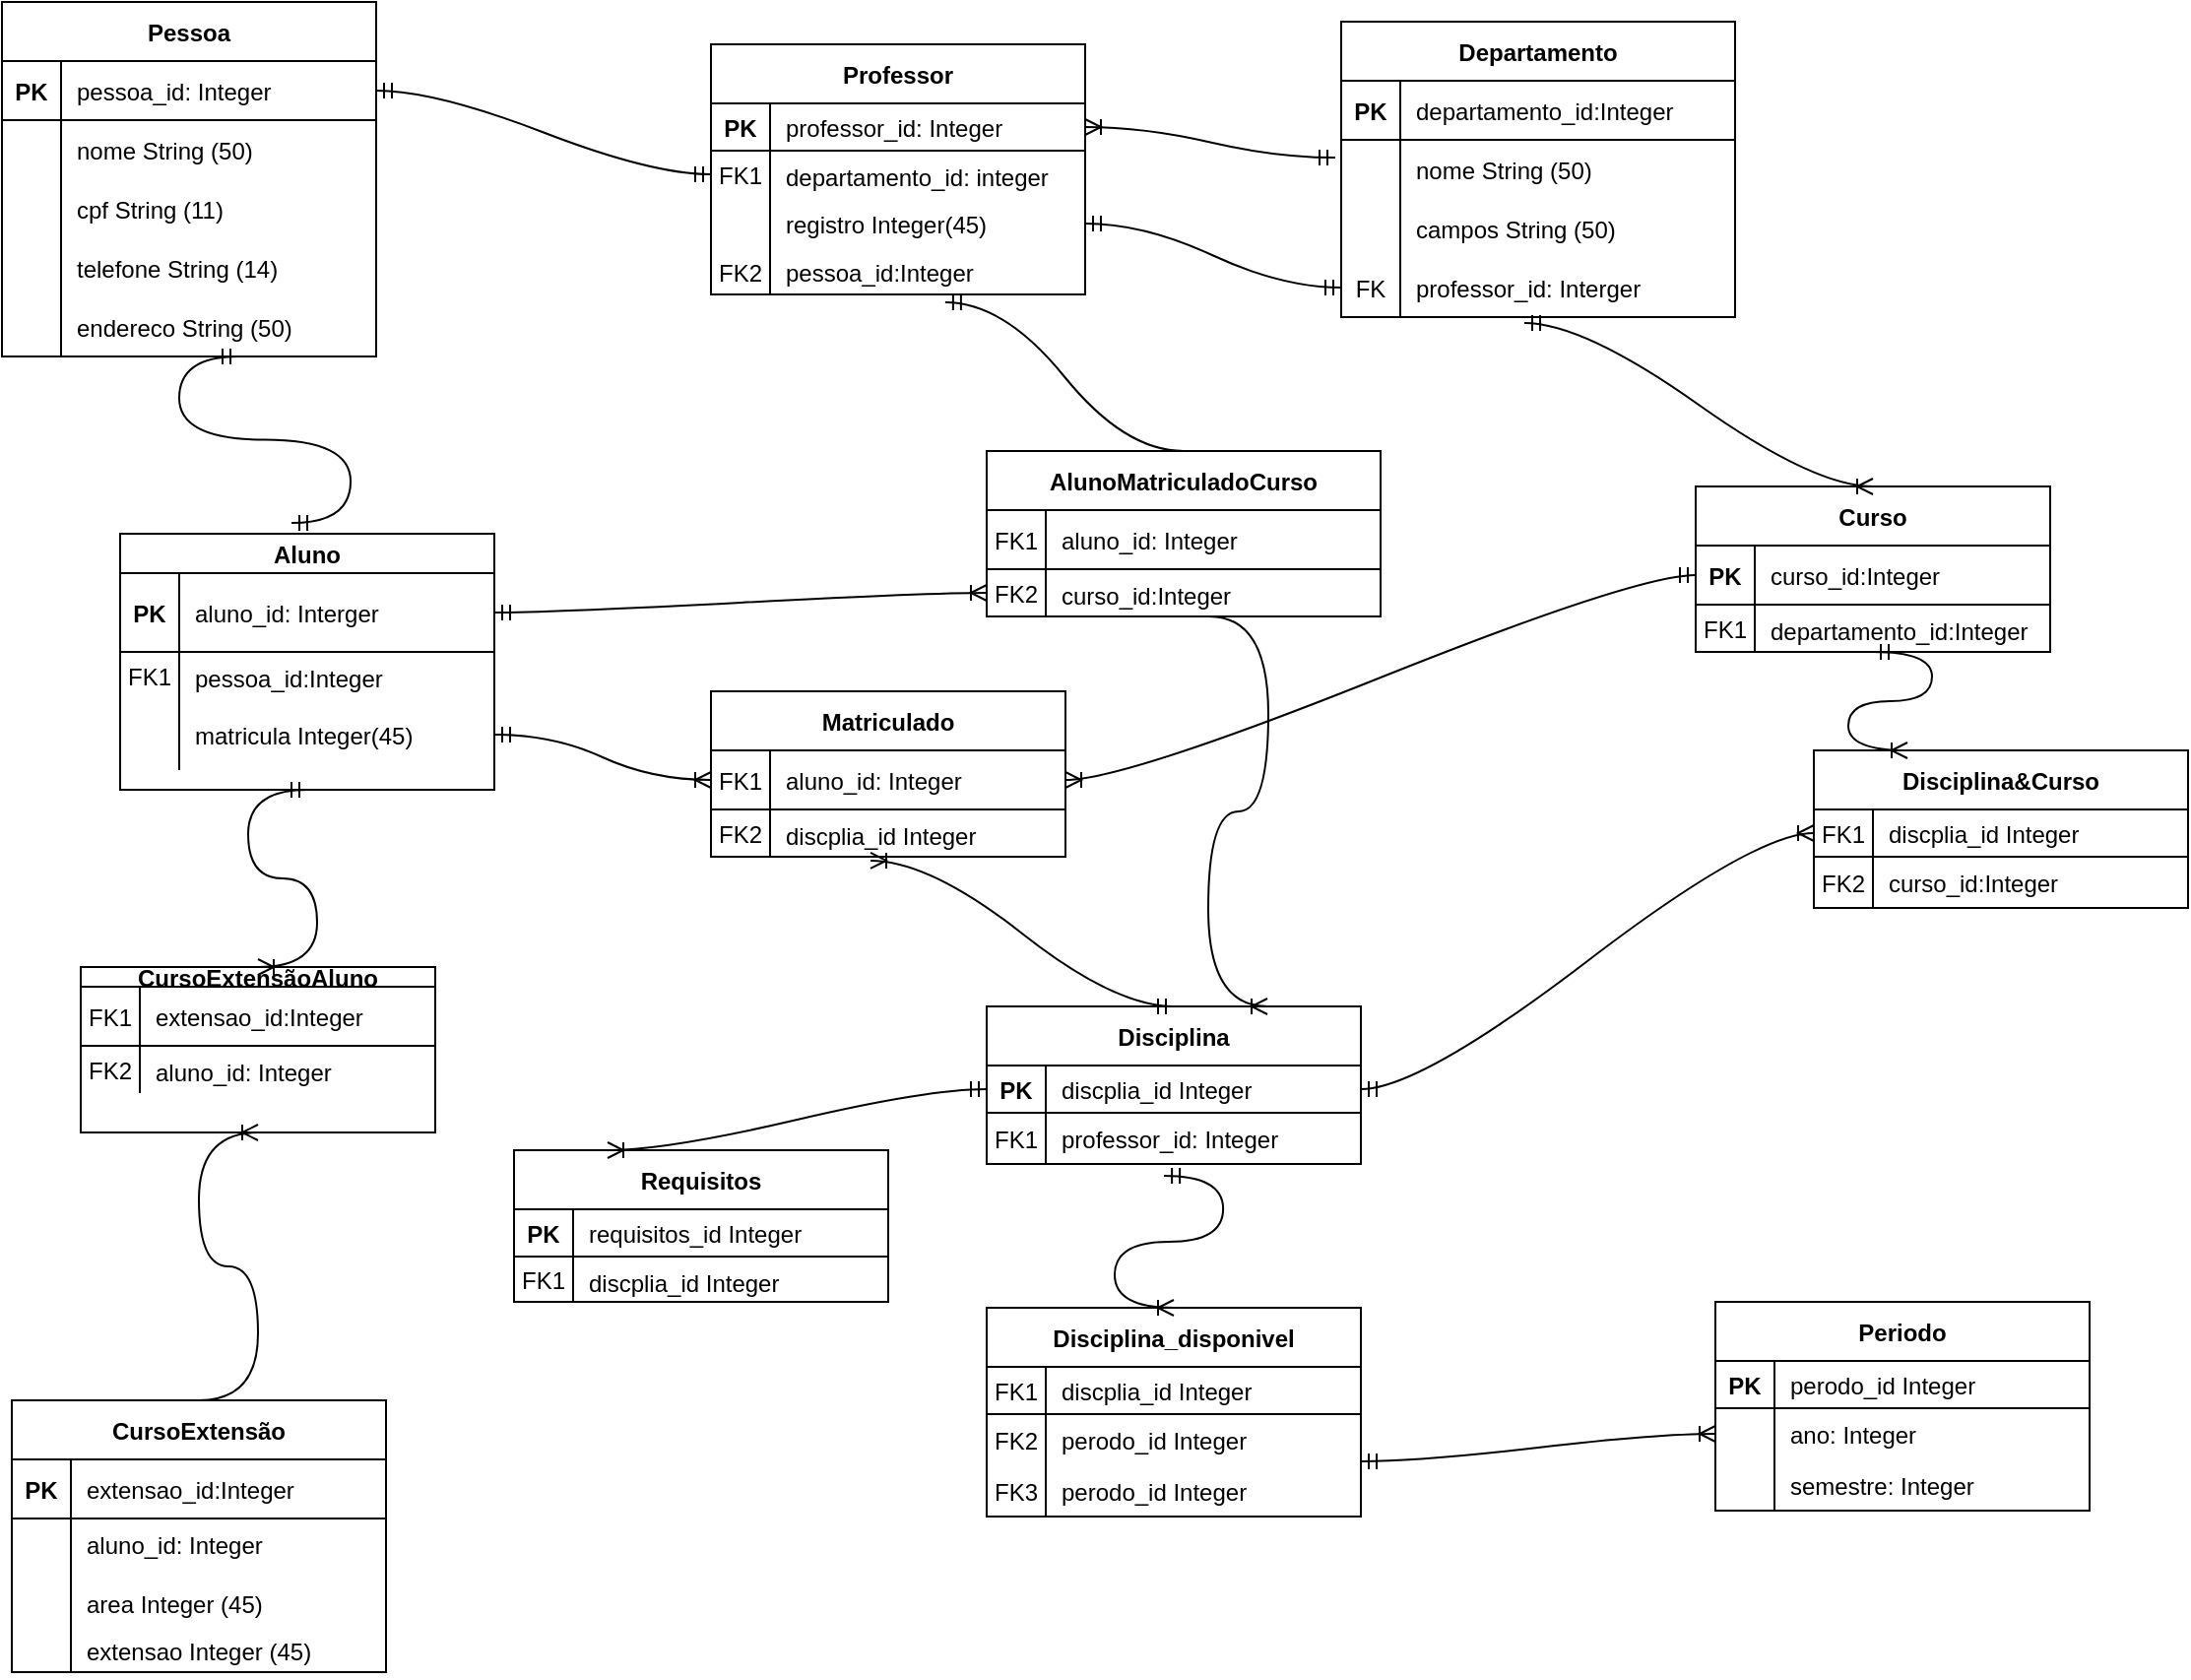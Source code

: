 <mxfile version="20.3.2" type="google"><diagram id="R2lEEEUBdFMjLlhIrx00" name="Page-1"><mxGraphModel grid="1" page="1" gridSize="10" guides="1" tooltips="1" connect="1" arrows="1" fold="1" pageScale="1" pageWidth="850" pageHeight="1100" math="0" shadow="0" extFonts="Permanent Marker^https://fonts.googleapis.com/css?family=Permanent+Marker"><root><mxCell id="0"/><mxCell id="1" parent="0"/><mxCell id="C-vyLk0tnHw3VtMMgP7b-2" value="Departamento" style="shape=table;startSize=30;container=1;collapsible=1;childLayout=tableLayout;fixedRows=1;rowLines=0;fontStyle=1;align=center;resizeLast=1;" vertex="1" parent="1"><mxGeometry x="690" y="30" width="200" height="150" as="geometry"/></mxCell><mxCell id="C-vyLk0tnHw3VtMMgP7b-3" value="" style="shape=partialRectangle;collapsible=0;dropTarget=0;pointerEvents=0;fillColor=none;points=[[0,0.5],[1,0.5]];portConstraint=eastwest;top=0;left=0;right=0;bottom=1;" vertex="1" parent="C-vyLk0tnHw3VtMMgP7b-2"><mxGeometry y="30" width="200" height="30" as="geometry"/></mxCell><mxCell id="C-vyLk0tnHw3VtMMgP7b-4" value="PK" style="shape=partialRectangle;overflow=hidden;connectable=0;fillColor=none;top=0;left=0;bottom=0;right=0;fontStyle=1;" vertex="1" parent="C-vyLk0tnHw3VtMMgP7b-3"><mxGeometry width="30" height="30" as="geometry"><mxRectangle width="30" height="30" as="alternateBounds"/></mxGeometry></mxCell><mxCell id="C-vyLk0tnHw3VtMMgP7b-5" value="departamento_id:Integer" style="shape=partialRectangle;overflow=hidden;connectable=0;fillColor=none;top=0;left=0;bottom=0;right=0;align=left;spacingLeft=6;fontStyle=0;" vertex="1" parent="C-vyLk0tnHw3VtMMgP7b-3"><mxGeometry x="30" width="170" height="30" as="geometry"><mxRectangle width="170" height="30" as="alternateBounds"/></mxGeometry></mxCell><mxCell id="C-vyLk0tnHw3VtMMgP7b-6" value="" style="shape=partialRectangle;collapsible=0;dropTarget=0;pointerEvents=0;fillColor=none;points=[[0,0.5],[1,0.5]];portConstraint=eastwest;top=0;left=0;right=0;bottom=0;" vertex="1" parent="C-vyLk0tnHw3VtMMgP7b-2"><mxGeometry y="60" width="200" height="30" as="geometry"/></mxCell><mxCell id="C-vyLk0tnHw3VtMMgP7b-7" value="" style="shape=partialRectangle;overflow=hidden;connectable=0;fillColor=none;top=0;left=0;bottom=0;right=0;" vertex="1" parent="C-vyLk0tnHw3VtMMgP7b-6"><mxGeometry width="30" height="30" as="geometry"><mxRectangle width="30" height="30" as="alternateBounds"/></mxGeometry></mxCell><mxCell id="C-vyLk0tnHw3VtMMgP7b-8" value="nome String (50)" style="shape=partialRectangle;overflow=hidden;connectable=0;fillColor=none;top=0;left=0;bottom=0;right=0;align=left;spacingLeft=6;" vertex="1" parent="C-vyLk0tnHw3VtMMgP7b-6"><mxGeometry x="30" width="170" height="30" as="geometry"><mxRectangle width="170" height="30" as="alternateBounds"/></mxGeometry></mxCell><mxCell id="C-vyLk0tnHw3VtMMgP7b-9" value="" style="shape=partialRectangle;collapsible=0;dropTarget=0;pointerEvents=0;fillColor=none;points=[[0,0.5],[1,0.5]];portConstraint=eastwest;top=0;left=0;right=0;bottom=0;" vertex="1" parent="C-vyLk0tnHw3VtMMgP7b-2"><mxGeometry y="90" width="200" height="30" as="geometry"/></mxCell><mxCell id="C-vyLk0tnHw3VtMMgP7b-10" value="" style="shape=partialRectangle;overflow=hidden;connectable=0;fillColor=none;top=0;left=0;bottom=0;right=0;" vertex="1" parent="C-vyLk0tnHw3VtMMgP7b-9"><mxGeometry width="30" height="30" as="geometry"><mxRectangle width="30" height="30" as="alternateBounds"/></mxGeometry></mxCell><mxCell id="C-vyLk0tnHw3VtMMgP7b-11" value="campos String (50)" style="shape=partialRectangle;overflow=hidden;connectable=0;fillColor=none;top=0;left=0;bottom=0;right=0;align=left;spacingLeft=6;" vertex="1" parent="C-vyLk0tnHw3VtMMgP7b-9"><mxGeometry x="30" width="170" height="30" as="geometry"><mxRectangle width="170" height="30" as="alternateBounds"/></mxGeometry></mxCell><mxCell id="2wJk2dQ2l__bH7TfCV4d-16" value="" style="shape=partialRectangle;collapsible=0;dropTarget=0;pointerEvents=0;fillColor=none;points=[[0,0.5],[1,0.5]];portConstraint=eastwest;top=0;left=0;right=0;bottom=0;" vertex="1" parent="C-vyLk0tnHw3VtMMgP7b-2"><mxGeometry y="120" width="200" height="30" as="geometry"/></mxCell><mxCell id="2wJk2dQ2l__bH7TfCV4d-17" value="FK" style="shape=partialRectangle;overflow=hidden;connectable=0;fillColor=none;top=0;left=0;bottom=0;right=0;" vertex="1" parent="2wJk2dQ2l__bH7TfCV4d-16"><mxGeometry width="30" height="30" as="geometry"><mxRectangle width="30" height="30" as="alternateBounds"/></mxGeometry></mxCell><mxCell id="2wJk2dQ2l__bH7TfCV4d-18" value="professor_id: Interger" style="shape=partialRectangle;overflow=hidden;connectable=0;fillColor=none;top=0;left=0;bottom=0;right=0;align=left;spacingLeft=6;" vertex="1" parent="2wJk2dQ2l__bH7TfCV4d-16"><mxGeometry x="30" width="170" height="30" as="geometry"><mxRectangle width="170" height="30" as="alternateBounds"/></mxGeometry></mxCell><mxCell id="C-vyLk0tnHw3VtMMgP7b-13" value="Professor" style="shape=table;startSize=30;container=1;collapsible=1;childLayout=tableLayout;fixedRows=1;rowLines=0;fontStyle=1;align=center;resizeLast=1;" vertex="1" parent="1"><mxGeometry x="370" y="41.5" width="190" height="127" as="geometry"/></mxCell><mxCell id="3ZcMKVJtVF65XPkajvHa-7" value="" style="shape=partialRectangle;collapsible=0;dropTarget=0;pointerEvents=0;fillColor=none;points=[[0,0.5],[1,0.5]];portConstraint=eastwest;top=0;left=0;right=0;bottom=1;" vertex="1" parent="C-vyLk0tnHw3VtMMgP7b-13"><mxGeometry y="30" width="190" height="24" as="geometry"/></mxCell><mxCell id="3ZcMKVJtVF65XPkajvHa-8" value="PK" style="shape=partialRectangle;overflow=hidden;connectable=0;fillColor=none;top=0;left=0;bottom=0;right=0;fontStyle=1;" vertex="1" parent="3ZcMKVJtVF65XPkajvHa-7"><mxGeometry width="30" height="24" as="geometry"><mxRectangle width="30" height="24" as="alternateBounds"/></mxGeometry></mxCell><mxCell id="3ZcMKVJtVF65XPkajvHa-9" value="professor_id: Integer" style="shape=partialRectangle;overflow=hidden;connectable=0;fillColor=none;top=0;left=0;bottom=0;right=0;align=left;spacingLeft=6;fontStyle=0;" vertex="1" parent="3ZcMKVJtVF65XPkajvHa-7"><mxGeometry x="30" width="160" height="24" as="geometry"><mxRectangle width="160" height="24" as="alternateBounds"/></mxGeometry></mxCell><mxCell id="C-vyLk0tnHw3VtMMgP7b-14" value="" style="shape=partialRectangle;collapsible=0;dropTarget=0;pointerEvents=0;fillColor=none;points=[[0,0.5],[1,0.5]];portConstraint=eastwest;top=0;left=0;right=0;bottom=1;fontStyle=1;strokeColor=none;" vertex="1" parent="C-vyLk0tnHw3VtMMgP7b-13"><mxGeometry y="54" width="190" height="24" as="geometry"/></mxCell><mxCell id="C-vyLk0tnHw3VtMMgP7b-15" value="FK1" style="shape=partialRectangle;overflow=hidden;connectable=0;fillColor=none;top=0;left=0;bottom=0;right=0;fontStyle=0;" vertex="1" parent="C-vyLk0tnHw3VtMMgP7b-14"><mxGeometry width="30" height="24" as="geometry"><mxRectangle width="30" height="24" as="alternateBounds"/></mxGeometry></mxCell><mxCell id="C-vyLk0tnHw3VtMMgP7b-16" value="departamento_id: integer" style="shape=partialRectangle;overflow=hidden;connectable=0;fillColor=none;top=0;left=0;bottom=0;right=0;align=left;spacingLeft=6;fontStyle=0;verticalAlign=top;strokeColor=none;" vertex="1" parent="C-vyLk0tnHw3VtMMgP7b-14"><mxGeometry x="30" width="160" height="24" as="geometry"><mxRectangle width="160" height="24" as="alternateBounds"/></mxGeometry></mxCell><mxCell id="C-vyLk0tnHw3VtMMgP7b-17" value="" style="shape=partialRectangle;collapsible=0;dropTarget=0;pointerEvents=0;fillColor=none;points=[[0,0.5],[1,0.5]];portConstraint=eastwest;top=0;left=0;right=0;bottom=0;" vertex="1" parent="C-vyLk0tnHw3VtMMgP7b-13"><mxGeometry y="78" width="190" height="26" as="geometry"/></mxCell><mxCell id="C-vyLk0tnHw3VtMMgP7b-18" value="" style="shape=partialRectangle;overflow=hidden;connectable=0;fillColor=none;top=0;left=0;bottom=0;right=0;" vertex="1" parent="C-vyLk0tnHw3VtMMgP7b-17"><mxGeometry width="30" height="26" as="geometry"><mxRectangle width="30" height="26" as="alternateBounds"/></mxGeometry></mxCell><mxCell id="C-vyLk0tnHw3VtMMgP7b-19" value="registro Integer(45)" style="shape=partialRectangle;overflow=hidden;connectable=0;fillColor=none;top=0;left=0;bottom=0;right=0;align=left;spacingLeft=6;" vertex="1" parent="C-vyLk0tnHw3VtMMgP7b-17"><mxGeometry x="30" width="160" height="26" as="geometry"><mxRectangle width="160" height="26" as="alternateBounds"/></mxGeometry></mxCell><mxCell id="2wJk2dQ2l__bH7TfCV4d-13" value="" style="shape=partialRectangle;collapsible=0;dropTarget=0;pointerEvents=0;fillColor=none;points=[[0,0.5],[1,0.5]];portConstraint=eastwest;top=0;left=0;right=0;bottom=0;" vertex="1" parent="C-vyLk0tnHw3VtMMgP7b-13"><mxGeometry y="104" width="190" height="23" as="geometry"/></mxCell><mxCell id="2wJk2dQ2l__bH7TfCV4d-14" value="FK2" style="shape=partialRectangle;overflow=hidden;connectable=0;fillColor=none;top=0;left=0;bottom=0;right=0;" vertex="1" parent="2wJk2dQ2l__bH7TfCV4d-13"><mxGeometry width="30" height="23" as="geometry"><mxRectangle width="30" height="23" as="alternateBounds"/></mxGeometry></mxCell><mxCell id="2wJk2dQ2l__bH7TfCV4d-15" value="pessoa_id:Integer" style="shape=partialRectangle;overflow=hidden;connectable=0;fillColor=none;top=0;left=0;bottom=0;right=0;align=left;spacingLeft=6;" vertex="1" parent="2wJk2dQ2l__bH7TfCV4d-13"><mxGeometry x="30" width="160" height="23" as="geometry"><mxRectangle width="160" height="23" as="alternateBounds"/></mxGeometry></mxCell><mxCell id="C-vyLk0tnHw3VtMMgP7b-23" value="Pessoa" style="shape=table;startSize=30;container=1;collapsible=1;childLayout=tableLayout;fixedRows=1;rowLines=0;fontStyle=1;align=center;resizeLast=1;" vertex="1" parent="1"><mxGeometry x="10" y="20" width="190" height="180" as="geometry"/></mxCell><mxCell id="C-vyLk0tnHw3VtMMgP7b-24" value="" style="shape=partialRectangle;collapsible=0;dropTarget=0;pointerEvents=0;fillColor=none;points=[[0,0.5],[1,0.5]];portConstraint=eastwest;top=0;left=0;right=0;bottom=1;" vertex="1" parent="C-vyLk0tnHw3VtMMgP7b-23"><mxGeometry y="30" width="190" height="30" as="geometry"/></mxCell><mxCell id="C-vyLk0tnHw3VtMMgP7b-25" value="PK" style="shape=partialRectangle;overflow=hidden;connectable=0;fillColor=none;top=0;left=0;bottom=0;right=0;fontStyle=1;" vertex="1" parent="C-vyLk0tnHw3VtMMgP7b-24"><mxGeometry width="30" height="30" as="geometry"><mxRectangle width="30" height="30" as="alternateBounds"/></mxGeometry></mxCell><mxCell id="C-vyLk0tnHw3VtMMgP7b-26" value="pessoa_id: Integer" style="shape=partialRectangle;overflow=hidden;connectable=0;fillColor=none;top=0;left=0;bottom=0;right=0;align=left;spacingLeft=6;fontStyle=0;" vertex="1" parent="C-vyLk0tnHw3VtMMgP7b-24"><mxGeometry x="30" width="160" height="30" as="geometry"><mxRectangle width="160" height="30" as="alternateBounds"/></mxGeometry></mxCell><mxCell id="C-vyLk0tnHw3VtMMgP7b-27" value="" style="shape=partialRectangle;collapsible=0;dropTarget=0;pointerEvents=0;fillColor=none;points=[[0,0.5],[1,0.5]];portConstraint=eastwest;top=0;left=0;right=0;bottom=0;" vertex="1" parent="C-vyLk0tnHw3VtMMgP7b-23"><mxGeometry y="60" width="190" height="30" as="geometry"/></mxCell><mxCell id="C-vyLk0tnHw3VtMMgP7b-28" value="" style="shape=partialRectangle;overflow=hidden;connectable=0;fillColor=none;top=0;left=0;bottom=0;right=0;" vertex="1" parent="C-vyLk0tnHw3VtMMgP7b-27"><mxGeometry width="30" height="30" as="geometry"><mxRectangle width="30" height="30" as="alternateBounds"/></mxGeometry></mxCell><mxCell id="C-vyLk0tnHw3VtMMgP7b-29" value="nome String (50)" style="shape=partialRectangle;overflow=hidden;connectable=0;fillColor=none;top=0;left=0;bottom=0;right=0;align=left;spacingLeft=6;" vertex="1" parent="C-vyLk0tnHw3VtMMgP7b-27"><mxGeometry x="30" width="160" height="30" as="geometry"><mxRectangle width="160" height="30" as="alternateBounds"/></mxGeometry></mxCell><mxCell id="2wJk2dQ2l__bH7TfCV4d-4" value="" style="shape=partialRectangle;collapsible=0;dropTarget=0;pointerEvents=0;fillColor=none;points=[[0,0.5],[1,0.5]];portConstraint=eastwest;top=0;left=0;right=0;bottom=0;" vertex="1" parent="C-vyLk0tnHw3VtMMgP7b-23"><mxGeometry y="90" width="190" height="30" as="geometry"/></mxCell><mxCell id="2wJk2dQ2l__bH7TfCV4d-5" value="" style="shape=partialRectangle;overflow=hidden;connectable=0;fillColor=none;top=0;left=0;bottom=0;right=0;" vertex="1" parent="2wJk2dQ2l__bH7TfCV4d-4"><mxGeometry width="30" height="30" as="geometry"><mxRectangle width="30" height="30" as="alternateBounds"/></mxGeometry></mxCell><mxCell id="2wJk2dQ2l__bH7TfCV4d-6" value="cpf String (11)" style="shape=partialRectangle;overflow=hidden;connectable=0;fillColor=none;top=0;left=0;bottom=0;right=0;align=left;spacingLeft=6;" vertex="1" parent="2wJk2dQ2l__bH7TfCV4d-4"><mxGeometry x="30" width="160" height="30" as="geometry"><mxRectangle width="160" height="30" as="alternateBounds"/></mxGeometry></mxCell><mxCell id="2wJk2dQ2l__bH7TfCV4d-7" value="" style="shape=partialRectangle;collapsible=0;dropTarget=0;pointerEvents=0;fillColor=none;points=[[0,0.5],[1,0.5]];portConstraint=eastwest;top=0;left=0;right=0;bottom=0;" vertex="1" parent="C-vyLk0tnHw3VtMMgP7b-23"><mxGeometry y="120" width="190" height="30" as="geometry"/></mxCell><mxCell id="2wJk2dQ2l__bH7TfCV4d-8" value="" style="shape=partialRectangle;overflow=hidden;connectable=0;fillColor=none;top=0;left=0;bottom=0;right=0;" vertex="1" parent="2wJk2dQ2l__bH7TfCV4d-7"><mxGeometry width="30" height="30" as="geometry"><mxRectangle width="30" height="30" as="alternateBounds"/></mxGeometry></mxCell><mxCell id="2wJk2dQ2l__bH7TfCV4d-9" value="telefone String (14)" style="shape=partialRectangle;overflow=hidden;connectable=0;fillColor=none;top=0;left=0;bottom=0;right=0;align=left;spacingLeft=6;" vertex="1" parent="2wJk2dQ2l__bH7TfCV4d-7"><mxGeometry x="30" width="160" height="30" as="geometry"><mxRectangle width="160" height="30" as="alternateBounds"/></mxGeometry></mxCell><mxCell id="2wJk2dQ2l__bH7TfCV4d-10" value="" style="shape=partialRectangle;collapsible=0;dropTarget=0;pointerEvents=0;fillColor=none;points=[[0,0.5],[1,0.5]];portConstraint=eastwest;top=0;left=0;right=0;bottom=0;" vertex="1" parent="C-vyLk0tnHw3VtMMgP7b-23"><mxGeometry y="150" width="190" height="30" as="geometry"/></mxCell><mxCell id="2wJk2dQ2l__bH7TfCV4d-11" value="" style="shape=partialRectangle;overflow=hidden;connectable=0;fillColor=none;top=0;left=0;bottom=0;right=0;" vertex="1" parent="2wJk2dQ2l__bH7TfCV4d-10"><mxGeometry width="30" height="30" as="geometry"><mxRectangle width="30" height="30" as="alternateBounds"/></mxGeometry></mxCell><mxCell id="2wJk2dQ2l__bH7TfCV4d-12" value="endereco String (50)" style="shape=partialRectangle;overflow=hidden;connectable=0;fillColor=none;top=0;left=0;bottom=0;right=0;align=left;spacingLeft=6;" vertex="1" parent="2wJk2dQ2l__bH7TfCV4d-10"><mxGeometry x="30" width="160" height="30" as="geometry"><mxRectangle width="160" height="30" as="alternateBounds"/></mxGeometry></mxCell><mxCell id="2wJk2dQ2l__bH7TfCV4d-20" value="Aluno" style="shape=table;startSize=20;container=1;collapsible=1;childLayout=tableLayout;fixedRows=1;rowLines=0;fontStyle=1;align=center;resizeLast=1;" vertex="1" parent="1"><mxGeometry x="70" y="290" width="190" height="130" as="geometry"/></mxCell><mxCell id="2wJk2dQ2l__bH7TfCV4d-21" value="" style="shape=partialRectangle;collapsible=0;dropTarget=0;pointerEvents=0;fillColor=none;points=[[0,0.5],[1,0.5]];portConstraint=eastwest;top=0;left=0;right=0;bottom=1;" vertex="1" parent="2wJk2dQ2l__bH7TfCV4d-20"><mxGeometry y="20" width="190" height="40" as="geometry"/></mxCell><mxCell id="2wJk2dQ2l__bH7TfCV4d-22" value="PK" style="shape=partialRectangle;overflow=hidden;connectable=0;fillColor=none;top=0;left=0;bottom=0;right=0;fontStyle=1;" vertex="1" parent="2wJk2dQ2l__bH7TfCV4d-21"><mxGeometry width="30" height="40" as="geometry"><mxRectangle width="30" height="40" as="alternateBounds"/></mxGeometry></mxCell><mxCell id="2wJk2dQ2l__bH7TfCV4d-23" value="aluno_id: Interger" style="shape=partialRectangle;overflow=hidden;connectable=0;fillColor=none;top=0;left=0;bottom=0;right=0;align=left;spacingLeft=6;fontStyle=0;" vertex="1" parent="2wJk2dQ2l__bH7TfCV4d-21"><mxGeometry x="30" width="160" height="40" as="geometry"><mxRectangle width="160" height="40" as="alternateBounds"/></mxGeometry></mxCell><mxCell id="2wJk2dQ2l__bH7TfCV4d-24" value="" style="shape=partialRectangle;collapsible=0;dropTarget=0;pointerEvents=0;fillColor=none;points=[[0,0.5],[1,0.5]];portConstraint=eastwest;top=0;left=0;right=0;bottom=1;fontStyle=1;strokeColor=none;" vertex="1" parent="2wJk2dQ2l__bH7TfCV4d-20"><mxGeometry y="60" width="190" height="24" as="geometry"/></mxCell><mxCell id="2wJk2dQ2l__bH7TfCV4d-25" value="FK1" style="shape=partialRectangle;overflow=hidden;connectable=0;fillColor=none;top=0;left=0;bottom=0;right=0;fontStyle=0;" vertex="1" parent="2wJk2dQ2l__bH7TfCV4d-24"><mxGeometry width="30" height="24" as="geometry"><mxRectangle width="30" height="24" as="alternateBounds"/></mxGeometry></mxCell><mxCell id="2wJk2dQ2l__bH7TfCV4d-26" value="pessoa_id:Integer" style="shape=partialRectangle;overflow=hidden;connectable=0;fillColor=none;top=0;left=0;bottom=0;right=0;align=left;spacingLeft=6;fontStyle=0;verticalAlign=top;strokeColor=none;" vertex="1" parent="2wJk2dQ2l__bH7TfCV4d-24"><mxGeometry x="30" width="160" height="24" as="geometry"><mxRectangle width="160" height="24" as="alternateBounds"/></mxGeometry></mxCell><mxCell id="2wJk2dQ2l__bH7TfCV4d-27" value="" style="shape=partialRectangle;collapsible=0;dropTarget=0;pointerEvents=0;fillColor=none;points=[[0,0.5],[1,0.5]];portConstraint=eastwest;top=0;left=0;right=0;bottom=0;" vertex="1" parent="2wJk2dQ2l__bH7TfCV4d-20"><mxGeometry y="84" width="190" height="36" as="geometry"/></mxCell><mxCell id="2wJk2dQ2l__bH7TfCV4d-28" value="" style="shape=partialRectangle;overflow=hidden;connectable=0;fillColor=none;top=0;left=0;bottom=0;right=0;" vertex="1" parent="2wJk2dQ2l__bH7TfCV4d-27"><mxGeometry width="30" height="36" as="geometry"><mxRectangle width="30" height="36" as="alternateBounds"/></mxGeometry></mxCell><mxCell id="2wJk2dQ2l__bH7TfCV4d-29" value="matricula Integer(45)" style="shape=partialRectangle;overflow=hidden;connectable=0;fillColor=none;top=0;left=0;bottom=0;right=0;align=left;spacingLeft=6;" vertex="1" parent="2wJk2dQ2l__bH7TfCV4d-27"><mxGeometry x="30" width="160" height="36" as="geometry"><mxRectangle width="160" height="36" as="alternateBounds"/></mxGeometry></mxCell><mxCell id="2wJk2dQ2l__bH7TfCV4d-33" value="AlunoMatriculadoCurso" style="shape=table;startSize=30;container=1;collapsible=1;childLayout=tableLayout;fixedRows=1;rowLines=0;fontStyle=1;align=center;resizeLast=1;" vertex="1" parent="1"><mxGeometry x="510" y="248" width="200" height="84" as="geometry"/></mxCell><mxCell id="2wJk2dQ2l__bH7TfCV4d-34" value="" style="shape=partialRectangle;collapsible=0;dropTarget=0;pointerEvents=0;fillColor=none;points=[[0,0.5],[1,0.5]];portConstraint=eastwest;top=0;left=0;right=0;bottom=1;" vertex="1" parent="2wJk2dQ2l__bH7TfCV4d-33"><mxGeometry y="30" width="200" height="30" as="geometry"/></mxCell><mxCell id="2wJk2dQ2l__bH7TfCV4d-35" value="FK1" style="shape=partialRectangle;overflow=hidden;connectable=0;fillColor=none;top=0;left=0;bottom=0;right=0;fontStyle=0;" vertex="1" parent="2wJk2dQ2l__bH7TfCV4d-34"><mxGeometry width="30" height="30" as="geometry"><mxRectangle width="30" height="30" as="alternateBounds"/></mxGeometry></mxCell><mxCell id="2wJk2dQ2l__bH7TfCV4d-36" value="aluno_id: Integer" style="shape=partialRectangle;overflow=hidden;connectable=0;fillColor=none;top=0;left=0;bottom=0;right=0;align=left;spacingLeft=6;fontStyle=0;" vertex="1" parent="2wJk2dQ2l__bH7TfCV4d-34"><mxGeometry x="30" width="170" height="30" as="geometry"><mxRectangle width="170" height="30" as="alternateBounds"/></mxGeometry></mxCell><mxCell id="2wJk2dQ2l__bH7TfCV4d-37" value="" style="shape=partialRectangle;collapsible=0;dropTarget=0;pointerEvents=0;fillColor=none;points=[[0,0.5],[1,0.5]];portConstraint=eastwest;top=0;left=0;right=0;bottom=1;fontStyle=1;strokeColor=none;" vertex="1" parent="2wJk2dQ2l__bH7TfCV4d-33"><mxGeometry y="60" width="200" height="24" as="geometry"/></mxCell><mxCell id="2wJk2dQ2l__bH7TfCV4d-38" value="FK2" style="shape=partialRectangle;overflow=hidden;connectable=0;fillColor=none;top=0;left=0;bottom=0;right=0;fontStyle=0;" vertex="1" parent="2wJk2dQ2l__bH7TfCV4d-37"><mxGeometry width="30" height="24" as="geometry"><mxRectangle width="30" height="24" as="alternateBounds"/></mxGeometry></mxCell><mxCell id="2wJk2dQ2l__bH7TfCV4d-39" value="curso_id:Integer" style="shape=partialRectangle;overflow=hidden;connectable=0;fillColor=none;top=0;left=0;bottom=0;right=0;align=left;spacingLeft=6;fontStyle=0;verticalAlign=top;strokeColor=none;" vertex="1" parent="2wJk2dQ2l__bH7TfCV4d-37"><mxGeometry x="30" width="170" height="24" as="geometry"><mxRectangle width="170" height="24" as="alternateBounds"/></mxGeometry></mxCell><mxCell id="2wJk2dQ2l__bH7TfCV4d-43" value="Curso" style="shape=table;startSize=30;container=1;collapsible=1;childLayout=tableLayout;fixedRows=1;rowLines=0;fontStyle=1;align=center;resizeLast=1;" vertex="1" parent="1"><mxGeometry x="870" y="266" width="180" height="84" as="geometry"/></mxCell><mxCell id="2wJk2dQ2l__bH7TfCV4d-44" value="" style="shape=partialRectangle;collapsible=0;dropTarget=0;pointerEvents=0;fillColor=none;points=[[0,0.5],[1,0.5]];portConstraint=eastwest;top=0;left=0;right=0;bottom=1;" vertex="1" parent="2wJk2dQ2l__bH7TfCV4d-43"><mxGeometry y="30" width="180" height="30" as="geometry"/></mxCell><mxCell id="2wJk2dQ2l__bH7TfCV4d-45" value="PK" style="shape=partialRectangle;overflow=hidden;connectable=0;fillColor=none;top=0;left=0;bottom=0;right=0;fontStyle=1;" vertex="1" parent="2wJk2dQ2l__bH7TfCV4d-44"><mxGeometry width="30" height="30" as="geometry"><mxRectangle width="30" height="30" as="alternateBounds"/></mxGeometry></mxCell><mxCell id="2wJk2dQ2l__bH7TfCV4d-46" value="curso_id:Integer" style="shape=partialRectangle;overflow=hidden;connectable=0;fillColor=none;top=0;left=0;bottom=0;right=0;align=left;spacingLeft=6;fontStyle=0;" vertex="1" parent="2wJk2dQ2l__bH7TfCV4d-44"><mxGeometry x="30" width="150" height="30" as="geometry"><mxRectangle width="150" height="30" as="alternateBounds"/></mxGeometry></mxCell><mxCell id="2wJk2dQ2l__bH7TfCV4d-47" value="" style="shape=partialRectangle;collapsible=0;dropTarget=0;pointerEvents=0;fillColor=none;points=[[0,0.5],[1,0.5]];portConstraint=eastwest;top=0;left=0;right=0;bottom=1;fontStyle=1;strokeColor=none;" vertex="1" parent="2wJk2dQ2l__bH7TfCV4d-43"><mxGeometry y="60" width="180" height="24" as="geometry"/></mxCell><mxCell id="2wJk2dQ2l__bH7TfCV4d-48" value="FK1" style="shape=partialRectangle;overflow=hidden;connectable=0;fillColor=none;top=0;left=0;bottom=0;right=0;fontStyle=0;" vertex="1" parent="2wJk2dQ2l__bH7TfCV4d-47"><mxGeometry width="30" height="24" as="geometry"><mxRectangle width="30" height="24" as="alternateBounds"/></mxGeometry></mxCell><mxCell id="2wJk2dQ2l__bH7TfCV4d-49" value="departamento_id:Integer" style="shape=partialRectangle;overflow=hidden;connectable=0;fillColor=none;top=0;left=0;bottom=0;right=0;align=left;spacingLeft=6;fontStyle=0;verticalAlign=top;strokeColor=none;" vertex="1" parent="2wJk2dQ2l__bH7TfCV4d-47"><mxGeometry x="30" width="150" height="24" as="geometry"><mxRectangle width="150" height="24" as="alternateBounds"/></mxGeometry></mxCell><mxCell id="2wJk2dQ2l__bH7TfCV4d-50" value="CursoExtensãoAluno" style="shape=table;startSize=10;container=1;collapsible=1;childLayout=tableLayout;fixedRows=1;rowLines=0;fontStyle=1;align=center;resizeLast=1;" vertex="1" parent="1"><mxGeometry x="50" y="510" width="180" height="84" as="geometry"/></mxCell><mxCell id="2wJk2dQ2l__bH7TfCV4d-51" value="" style="shape=partialRectangle;collapsible=0;dropTarget=0;pointerEvents=0;fillColor=none;points=[[0,0.5],[1,0.5]];portConstraint=eastwest;top=0;left=0;right=0;bottom=1;" vertex="1" parent="2wJk2dQ2l__bH7TfCV4d-50"><mxGeometry y="10" width="180" height="30" as="geometry"/></mxCell><mxCell id="2wJk2dQ2l__bH7TfCV4d-52" value="FK1" style="shape=partialRectangle;overflow=hidden;connectable=0;fillColor=none;top=0;left=0;bottom=0;right=0;fontStyle=0;" vertex="1" parent="2wJk2dQ2l__bH7TfCV4d-51"><mxGeometry width="30" height="30" as="geometry"><mxRectangle width="30" height="30" as="alternateBounds"/></mxGeometry></mxCell><mxCell id="2wJk2dQ2l__bH7TfCV4d-53" value="extensao_id:Integer" style="shape=partialRectangle;overflow=hidden;connectable=0;fillColor=none;top=0;left=0;bottom=0;right=0;align=left;spacingLeft=6;fontStyle=0;" vertex="1" parent="2wJk2dQ2l__bH7TfCV4d-51"><mxGeometry x="30" width="150" height="30" as="geometry"><mxRectangle width="150" height="30" as="alternateBounds"/></mxGeometry></mxCell><mxCell id="2wJk2dQ2l__bH7TfCV4d-54" value="" style="shape=partialRectangle;collapsible=0;dropTarget=0;pointerEvents=0;fillColor=none;points=[[0,0.5],[1,0.5]];portConstraint=eastwest;top=0;left=0;right=0;bottom=1;fontStyle=1;strokeColor=none;" vertex="1" parent="2wJk2dQ2l__bH7TfCV4d-50"><mxGeometry y="40" width="180" height="24" as="geometry"/></mxCell><mxCell id="2wJk2dQ2l__bH7TfCV4d-55" value="FK2" style="shape=partialRectangle;overflow=hidden;connectable=0;fillColor=none;top=0;left=0;bottom=0;right=0;fontStyle=0;" vertex="1" parent="2wJk2dQ2l__bH7TfCV4d-54"><mxGeometry width="30" height="24" as="geometry"><mxRectangle width="30" height="24" as="alternateBounds"/></mxGeometry></mxCell><mxCell id="2wJk2dQ2l__bH7TfCV4d-56" value="aluno_id: Integer" style="shape=partialRectangle;overflow=hidden;connectable=0;fillColor=none;top=0;left=0;bottom=0;right=0;align=left;spacingLeft=6;fontStyle=0;verticalAlign=top;strokeColor=none;" vertex="1" parent="2wJk2dQ2l__bH7TfCV4d-54"><mxGeometry x="30" width="150" height="24" as="geometry"><mxRectangle width="150" height="24" as="alternateBounds"/></mxGeometry></mxCell><mxCell id="2wJk2dQ2l__bH7TfCV4d-58" value="Matriculado" style="shape=table;startSize=30;container=1;collapsible=1;childLayout=tableLayout;fixedRows=1;rowLines=0;fontStyle=1;align=center;resizeLast=1;" vertex="1" parent="1"><mxGeometry x="370" y="370" width="180" height="84" as="geometry"/></mxCell><mxCell id="2wJk2dQ2l__bH7TfCV4d-59" value="" style="shape=partialRectangle;collapsible=0;dropTarget=0;pointerEvents=0;fillColor=none;points=[[0,0.5],[1,0.5]];portConstraint=eastwest;top=0;left=0;right=0;bottom=1;" vertex="1" parent="2wJk2dQ2l__bH7TfCV4d-58"><mxGeometry y="30" width="180" height="30" as="geometry"/></mxCell><mxCell id="2wJk2dQ2l__bH7TfCV4d-60" value="FK1" style="shape=partialRectangle;overflow=hidden;connectable=0;fillColor=none;top=0;left=0;bottom=0;right=0;fontStyle=0;" vertex="1" parent="2wJk2dQ2l__bH7TfCV4d-59"><mxGeometry width="30" height="30" as="geometry"><mxRectangle width="30" height="30" as="alternateBounds"/></mxGeometry></mxCell><mxCell id="2wJk2dQ2l__bH7TfCV4d-61" value="aluno_id: Integer" style="shape=partialRectangle;overflow=hidden;connectable=0;fillColor=none;top=0;left=0;bottom=0;right=0;align=left;spacingLeft=6;fontStyle=0;" vertex="1" parent="2wJk2dQ2l__bH7TfCV4d-59"><mxGeometry x="30" width="150" height="30" as="geometry"><mxRectangle width="150" height="30" as="alternateBounds"/></mxGeometry></mxCell><mxCell id="2wJk2dQ2l__bH7TfCV4d-62" value="" style="shape=partialRectangle;collapsible=0;dropTarget=0;pointerEvents=0;fillColor=none;points=[[0,0.5],[1,0.5]];portConstraint=eastwest;top=0;left=0;right=0;bottom=1;fontStyle=1;strokeColor=none;" vertex="1" parent="2wJk2dQ2l__bH7TfCV4d-58"><mxGeometry y="60" width="180" height="24" as="geometry"/></mxCell><mxCell id="2wJk2dQ2l__bH7TfCV4d-63" value="FK2" style="shape=partialRectangle;overflow=hidden;connectable=0;fillColor=none;top=0;left=0;bottom=0;right=0;fontStyle=0;" vertex="1" parent="2wJk2dQ2l__bH7TfCV4d-62"><mxGeometry width="30" height="24" as="geometry"><mxRectangle width="30" height="24" as="alternateBounds"/></mxGeometry></mxCell><mxCell id="2wJk2dQ2l__bH7TfCV4d-64" value="discplia_id Integer" style="shape=partialRectangle;overflow=hidden;connectable=0;fillColor=none;top=0;left=0;bottom=0;right=0;align=left;spacingLeft=6;fontStyle=0;verticalAlign=top;strokeColor=none;" vertex="1" parent="2wJk2dQ2l__bH7TfCV4d-62"><mxGeometry x="30" width="150" height="24" as="geometry"><mxRectangle width="150" height="24" as="alternateBounds"/></mxGeometry></mxCell><mxCell id="2wJk2dQ2l__bH7TfCV4d-65" value="Disciplina" style="shape=table;startSize=30;container=1;collapsible=1;childLayout=tableLayout;fixedRows=1;rowLines=0;fontStyle=1;align=center;resizeLast=1;" vertex="1" parent="1"><mxGeometry x="510" y="530" width="190" height="80" as="geometry"/></mxCell><mxCell id="2wJk2dQ2l__bH7TfCV4d-66" value="" style="shape=partialRectangle;collapsible=0;dropTarget=0;pointerEvents=0;fillColor=none;points=[[0,0.5],[1,0.5]];portConstraint=eastwest;top=0;left=0;right=0;bottom=1;" vertex="1" parent="2wJk2dQ2l__bH7TfCV4d-65"><mxGeometry y="30" width="190" height="24" as="geometry"/></mxCell><mxCell id="2wJk2dQ2l__bH7TfCV4d-67" value="PK" style="shape=partialRectangle;overflow=hidden;connectable=0;fillColor=none;top=0;left=0;bottom=0;right=0;fontStyle=1;" vertex="1" parent="2wJk2dQ2l__bH7TfCV4d-66"><mxGeometry width="30" height="24" as="geometry"><mxRectangle width="30" height="24" as="alternateBounds"/></mxGeometry></mxCell><mxCell id="2wJk2dQ2l__bH7TfCV4d-68" value="discplia_id Integer" style="shape=partialRectangle;overflow=hidden;connectable=0;fillColor=none;top=0;left=0;bottom=0;right=0;align=left;spacingLeft=6;fontStyle=0;" vertex="1" parent="2wJk2dQ2l__bH7TfCV4d-66"><mxGeometry x="30" width="160" height="24" as="geometry"><mxRectangle width="160" height="24" as="alternateBounds"/></mxGeometry></mxCell><mxCell id="2wJk2dQ2l__bH7TfCV4d-69" value="" style="shape=partialRectangle;collapsible=0;dropTarget=0;pointerEvents=0;fillColor=none;points=[[0,0.5],[1,0.5]];portConstraint=eastwest;top=0;left=0;right=0;bottom=1;fontStyle=1;strokeColor=none;" vertex="1" parent="2wJk2dQ2l__bH7TfCV4d-65"><mxGeometry y="54" width="190" height="26" as="geometry"/></mxCell><mxCell id="2wJk2dQ2l__bH7TfCV4d-70" value="FK1" style="shape=partialRectangle;overflow=hidden;connectable=0;fillColor=none;top=0;left=0;bottom=0;right=0;fontStyle=0;" vertex="1" parent="2wJk2dQ2l__bH7TfCV4d-69"><mxGeometry width="30" height="26" as="geometry"><mxRectangle width="30" height="26" as="alternateBounds"/></mxGeometry></mxCell><mxCell id="2wJk2dQ2l__bH7TfCV4d-71" value="professor_id: Integer" style="shape=partialRectangle;overflow=hidden;connectable=0;fillColor=none;top=0;left=0;bottom=0;right=0;align=left;spacingLeft=6;fontStyle=0;verticalAlign=top;strokeColor=none;" vertex="1" parent="2wJk2dQ2l__bH7TfCV4d-69"><mxGeometry x="30" width="160" height="26" as="geometry"><mxRectangle width="160" height="26" as="alternateBounds"/></mxGeometry></mxCell><mxCell id="2wJk2dQ2l__bH7TfCV4d-78" value="Disciplina&amp;Curso" style="shape=table;startSize=30;container=1;collapsible=1;childLayout=tableLayout;fixedRows=1;rowLines=0;fontStyle=1;align=center;resizeLast=1;" vertex="1" parent="1"><mxGeometry x="930" y="400" width="190" height="80" as="geometry"/></mxCell><mxCell id="2wJk2dQ2l__bH7TfCV4d-79" value="" style="shape=partialRectangle;collapsible=0;dropTarget=0;pointerEvents=0;fillColor=none;points=[[0,0.5],[1,0.5]];portConstraint=eastwest;top=0;left=0;right=0;bottom=1;" vertex="1" parent="2wJk2dQ2l__bH7TfCV4d-78"><mxGeometry y="30" width="190" height="24" as="geometry"/></mxCell><mxCell id="2wJk2dQ2l__bH7TfCV4d-80" value="FK1" style="shape=partialRectangle;overflow=hidden;connectable=0;fillColor=none;top=0;left=0;bottom=0;right=0;fontStyle=0;" vertex="1" parent="2wJk2dQ2l__bH7TfCV4d-79"><mxGeometry width="30" height="24" as="geometry"><mxRectangle width="30" height="24" as="alternateBounds"/></mxGeometry></mxCell><mxCell id="2wJk2dQ2l__bH7TfCV4d-81" value="discplia_id Integer" style="shape=partialRectangle;overflow=hidden;connectable=0;fillColor=none;top=0;left=0;bottom=0;right=0;align=left;spacingLeft=6;fontStyle=0;" vertex="1" parent="2wJk2dQ2l__bH7TfCV4d-79"><mxGeometry x="30" width="160" height="24" as="geometry"><mxRectangle width="160" height="24" as="alternateBounds"/></mxGeometry></mxCell><mxCell id="2wJk2dQ2l__bH7TfCV4d-82" value="" style="shape=partialRectangle;collapsible=0;dropTarget=0;pointerEvents=0;fillColor=none;points=[[0,0.5],[1,0.5]];portConstraint=eastwest;top=0;left=0;right=0;bottom=1;fontStyle=1;strokeColor=none;" vertex="1" parent="2wJk2dQ2l__bH7TfCV4d-78"><mxGeometry y="54" width="190" height="26" as="geometry"/></mxCell><mxCell id="2wJk2dQ2l__bH7TfCV4d-83" value="FK2" style="shape=partialRectangle;overflow=hidden;connectable=0;fillColor=none;top=0;left=0;bottom=0;right=0;fontStyle=0;" vertex="1" parent="2wJk2dQ2l__bH7TfCV4d-82"><mxGeometry width="30" height="26" as="geometry"><mxRectangle width="30" height="26" as="alternateBounds"/></mxGeometry></mxCell><mxCell id="2wJk2dQ2l__bH7TfCV4d-84" value="curso_id:Integer" style="shape=partialRectangle;overflow=hidden;connectable=0;fillColor=none;top=0;left=0;bottom=0;right=0;align=left;spacingLeft=6;fontStyle=0;verticalAlign=top;strokeColor=none;" vertex="1" parent="2wJk2dQ2l__bH7TfCV4d-82"><mxGeometry x="30" width="160" height="26" as="geometry"><mxRectangle width="160" height="26" as="alternateBounds"/></mxGeometry></mxCell><mxCell id="2wJk2dQ2l__bH7TfCV4d-85" value="CursoExtensão" style="shape=table;startSize=30;container=1;collapsible=1;childLayout=tableLayout;fixedRows=1;rowLines=0;fontStyle=1;align=center;resizeLast=1;" vertex="1" parent="1"><mxGeometry x="15" y="730" width="190" height="138" as="geometry"/></mxCell><mxCell id="2wJk2dQ2l__bH7TfCV4d-86" value="" style="shape=partialRectangle;collapsible=0;dropTarget=0;pointerEvents=0;fillColor=none;points=[[0,0.5],[1,0.5]];portConstraint=eastwest;top=0;left=0;right=0;bottom=1;" vertex="1" parent="2wJk2dQ2l__bH7TfCV4d-85"><mxGeometry y="30" width="190" height="30" as="geometry"/></mxCell><mxCell id="2wJk2dQ2l__bH7TfCV4d-87" value="PK" style="shape=partialRectangle;overflow=hidden;connectable=0;fillColor=none;top=0;left=0;bottom=0;right=0;fontStyle=1;" vertex="1" parent="2wJk2dQ2l__bH7TfCV4d-86"><mxGeometry width="30" height="30" as="geometry"><mxRectangle width="30" height="30" as="alternateBounds"/></mxGeometry></mxCell><mxCell id="2wJk2dQ2l__bH7TfCV4d-88" value="extensao_id:Integer" style="shape=partialRectangle;overflow=hidden;connectable=0;fillColor=none;top=0;left=0;bottom=0;right=0;align=left;spacingLeft=6;fontStyle=0;" vertex="1" parent="2wJk2dQ2l__bH7TfCV4d-86"><mxGeometry x="30" width="160" height="30" as="geometry"><mxRectangle width="160" height="30" as="alternateBounds"/></mxGeometry></mxCell><mxCell id="2wJk2dQ2l__bH7TfCV4d-89" value="" style="shape=partialRectangle;collapsible=0;dropTarget=0;pointerEvents=0;fillColor=none;points=[[0,0.5],[1,0.5]];portConstraint=eastwest;top=0;left=0;right=0;bottom=1;fontStyle=1;strokeColor=none;" vertex="1" parent="2wJk2dQ2l__bH7TfCV4d-85"><mxGeometry y="60" width="190" height="30" as="geometry"/></mxCell><mxCell id="2wJk2dQ2l__bH7TfCV4d-90" value="" style="shape=partialRectangle;overflow=hidden;connectable=0;fillColor=none;top=0;left=0;bottom=0;right=0;fontStyle=0;" vertex="1" parent="2wJk2dQ2l__bH7TfCV4d-89"><mxGeometry width="30" height="30" as="geometry"><mxRectangle width="30" height="30" as="alternateBounds"/></mxGeometry></mxCell><mxCell id="2wJk2dQ2l__bH7TfCV4d-91" value="aluno_id: Integer" style="shape=partialRectangle;overflow=hidden;connectable=0;fillColor=none;top=0;left=0;bottom=0;right=0;align=left;spacingLeft=6;fontStyle=0;verticalAlign=top;strokeColor=none;" vertex="1" parent="2wJk2dQ2l__bH7TfCV4d-89"><mxGeometry x="30" width="160" height="30" as="geometry"><mxRectangle width="160" height="30" as="alternateBounds"/></mxGeometry></mxCell><mxCell id="2wJk2dQ2l__bH7TfCV4d-92" value="" style="shape=partialRectangle;collapsible=0;dropTarget=0;pointerEvents=0;fillColor=none;points=[[0,0.5],[1,0.5]];portConstraint=eastwest;top=0;left=0;right=0;bottom=1;fontStyle=1;strokeColor=none;" vertex="1" parent="2wJk2dQ2l__bH7TfCV4d-85"><mxGeometry y="90" width="190" height="24" as="geometry"/></mxCell><mxCell id="2wJk2dQ2l__bH7TfCV4d-93" value="" style="shape=partialRectangle;overflow=hidden;connectable=0;fillColor=none;top=0;left=0;bottom=0;right=0;fontStyle=0;" vertex="1" parent="2wJk2dQ2l__bH7TfCV4d-92"><mxGeometry width="30" height="24" as="geometry"><mxRectangle width="30" height="24" as="alternateBounds"/></mxGeometry></mxCell><mxCell id="2wJk2dQ2l__bH7TfCV4d-94" value="area Integer (45)" style="shape=partialRectangle;overflow=hidden;connectable=0;fillColor=none;top=0;left=0;bottom=0;right=0;align=left;spacingLeft=6;fontStyle=0;verticalAlign=top;strokeColor=none;" vertex="1" parent="2wJk2dQ2l__bH7TfCV4d-92"><mxGeometry x="30" width="160" height="24" as="geometry"><mxRectangle width="160" height="24" as="alternateBounds"/></mxGeometry></mxCell><mxCell id="2wJk2dQ2l__bH7TfCV4d-95" value="" style="shape=partialRectangle;collapsible=0;dropTarget=0;pointerEvents=0;fillColor=none;points=[[0,0.5],[1,0.5]];portConstraint=eastwest;top=0;left=0;right=0;bottom=1;fontStyle=1;strokeColor=none;" vertex="1" parent="2wJk2dQ2l__bH7TfCV4d-85"><mxGeometry y="114" width="190" height="24" as="geometry"/></mxCell><mxCell id="2wJk2dQ2l__bH7TfCV4d-96" value="" style="shape=partialRectangle;overflow=hidden;connectable=0;fillColor=none;top=0;left=0;bottom=0;right=0;fontStyle=0;" vertex="1" parent="2wJk2dQ2l__bH7TfCV4d-95"><mxGeometry width="30" height="24" as="geometry"><mxRectangle width="30" height="24" as="alternateBounds"/></mxGeometry></mxCell><mxCell id="2wJk2dQ2l__bH7TfCV4d-97" value="extensao Integer (45)" style="shape=partialRectangle;overflow=hidden;connectable=0;fillColor=none;top=0;left=0;bottom=0;right=0;align=left;spacingLeft=6;fontStyle=0;verticalAlign=top;strokeColor=none;" vertex="1" parent="2wJk2dQ2l__bH7TfCV4d-95"><mxGeometry x="30" width="160" height="24" as="geometry"><mxRectangle width="160" height="24" as="alternateBounds"/></mxGeometry></mxCell><mxCell id="2wJk2dQ2l__bH7TfCV4d-98" value="Requisitos" style="shape=table;startSize=30;container=1;collapsible=1;childLayout=tableLayout;fixedRows=1;rowLines=0;fontStyle=1;align=center;resizeLast=1;" vertex="1" parent="1"><mxGeometry x="270" y="603" width="190" height="77" as="geometry"/></mxCell><mxCell id="2wJk2dQ2l__bH7TfCV4d-99" value="" style="shape=partialRectangle;collapsible=0;dropTarget=0;pointerEvents=0;fillColor=none;points=[[0,0.5],[1,0.5]];portConstraint=eastwest;top=0;left=0;right=0;bottom=1;" vertex="1" parent="2wJk2dQ2l__bH7TfCV4d-98"><mxGeometry y="30" width="190" height="24" as="geometry"/></mxCell><mxCell id="2wJk2dQ2l__bH7TfCV4d-100" value="PK" style="shape=partialRectangle;overflow=hidden;connectable=0;fillColor=none;top=0;left=0;bottom=0;right=0;fontStyle=1;" vertex="1" parent="2wJk2dQ2l__bH7TfCV4d-99"><mxGeometry width="30" height="24" as="geometry"><mxRectangle width="30" height="24" as="alternateBounds"/></mxGeometry></mxCell><mxCell id="2wJk2dQ2l__bH7TfCV4d-101" value="requisitos_id Integer" style="shape=partialRectangle;overflow=hidden;connectable=0;fillColor=none;top=0;left=0;bottom=0;right=0;align=left;spacingLeft=6;fontStyle=0;" vertex="1" parent="2wJk2dQ2l__bH7TfCV4d-99"><mxGeometry x="30" width="160" height="24" as="geometry"><mxRectangle width="160" height="24" as="alternateBounds"/></mxGeometry></mxCell><mxCell id="2wJk2dQ2l__bH7TfCV4d-102" value="" style="shape=partialRectangle;collapsible=0;dropTarget=0;pointerEvents=0;fillColor=none;points=[[0,0.5],[1,0.5]];portConstraint=eastwest;top=0;left=0;right=0;bottom=1;fontStyle=1;strokeColor=none;" vertex="1" parent="2wJk2dQ2l__bH7TfCV4d-98"><mxGeometry y="54" width="190" height="23" as="geometry"/></mxCell><mxCell id="2wJk2dQ2l__bH7TfCV4d-103" value="FK1" style="shape=partialRectangle;overflow=hidden;connectable=0;fillColor=none;top=0;left=0;bottom=0;right=0;fontStyle=0;" vertex="1" parent="2wJk2dQ2l__bH7TfCV4d-102"><mxGeometry width="30" height="23" as="geometry"><mxRectangle width="30" height="23" as="alternateBounds"/></mxGeometry></mxCell><mxCell id="2wJk2dQ2l__bH7TfCV4d-104" value="discplia_id Integer" style="shape=partialRectangle;overflow=hidden;connectable=0;fillColor=none;top=0;left=0;bottom=0;right=0;align=left;spacingLeft=6;fontStyle=0;verticalAlign=top;strokeColor=none;" vertex="1" parent="2wJk2dQ2l__bH7TfCV4d-102"><mxGeometry x="30" width="160" height="23" as="geometry"><mxRectangle width="160" height="23" as="alternateBounds"/></mxGeometry></mxCell><mxCell id="2wJk2dQ2l__bH7TfCV4d-105" value="Periodo" style="shape=table;startSize=30;container=1;collapsible=1;childLayout=tableLayout;fixedRows=1;rowLines=0;fontStyle=1;align=center;resizeLast=1;" vertex="1" parent="1"><mxGeometry x="880" y="680" width="190" height="106" as="geometry"/></mxCell><mxCell id="2wJk2dQ2l__bH7TfCV4d-106" value="" style="shape=partialRectangle;collapsible=0;dropTarget=0;pointerEvents=0;fillColor=none;points=[[0,0.5],[1,0.5]];portConstraint=eastwest;top=0;left=0;right=0;bottom=1;" vertex="1" parent="2wJk2dQ2l__bH7TfCV4d-105"><mxGeometry y="30" width="190" height="24" as="geometry"/></mxCell><mxCell id="2wJk2dQ2l__bH7TfCV4d-107" value="PK" style="shape=partialRectangle;overflow=hidden;connectable=0;fillColor=none;top=0;left=0;bottom=0;right=0;fontStyle=1;" vertex="1" parent="2wJk2dQ2l__bH7TfCV4d-106"><mxGeometry width="30" height="24" as="geometry"><mxRectangle width="30" height="24" as="alternateBounds"/></mxGeometry></mxCell><mxCell id="2wJk2dQ2l__bH7TfCV4d-108" value="perodo_id Integer" style="shape=partialRectangle;overflow=hidden;connectable=0;fillColor=none;top=0;left=0;bottom=0;right=0;align=left;spacingLeft=6;fontStyle=0;" vertex="1" parent="2wJk2dQ2l__bH7TfCV4d-106"><mxGeometry x="30" width="160" height="24" as="geometry"><mxRectangle width="160" height="24" as="alternateBounds"/></mxGeometry></mxCell><mxCell id="2wJk2dQ2l__bH7TfCV4d-109" value="" style="shape=partialRectangle;collapsible=0;dropTarget=0;pointerEvents=0;fillColor=none;points=[[0,0.5],[1,0.5]];portConstraint=eastwest;top=0;left=0;right=0;bottom=1;fontStyle=1;strokeColor=none;" vertex="1" parent="2wJk2dQ2l__bH7TfCV4d-105"><mxGeometry y="54" width="190" height="26" as="geometry"/></mxCell><mxCell id="2wJk2dQ2l__bH7TfCV4d-110" value="" style="shape=partialRectangle;overflow=hidden;connectable=0;fillColor=none;top=0;left=0;bottom=0;right=0;fontStyle=0;" vertex="1" parent="2wJk2dQ2l__bH7TfCV4d-109"><mxGeometry width="30" height="26" as="geometry"><mxRectangle width="30" height="26" as="alternateBounds"/></mxGeometry></mxCell><mxCell id="2wJk2dQ2l__bH7TfCV4d-111" value="ano: Integer" style="shape=partialRectangle;overflow=hidden;connectable=0;fillColor=none;top=0;left=0;bottom=0;right=0;align=left;spacingLeft=6;fontStyle=0;verticalAlign=top;strokeColor=none;" vertex="1" parent="2wJk2dQ2l__bH7TfCV4d-109"><mxGeometry x="30" width="160" height="26" as="geometry"><mxRectangle width="160" height="26" as="alternateBounds"/></mxGeometry></mxCell><mxCell id="2wJk2dQ2l__bH7TfCV4d-112" value="" style="shape=partialRectangle;collapsible=0;dropTarget=0;pointerEvents=0;fillColor=none;points=[[0,0.5],[1,0.5]];portConstraint=eastwest;top=0;left=0;right=0;bottom=1;fontStyle=1;strokeColor=none;" vertex="1" parent="2wJk2dQ2l__bH7TfCV4d-105"><mxGeometry y="80" width="190" height="26" as="geometry"/></mxCell><mxCell id="2wJk2dQ2l__bH7TfCV4d-113" value="" style="shape=partialRectangle;overflow=hidden;connectable=0;fillColor=none;top=0;left=0;bottom=0;right=0;fontStyle=0;" vertex="1" parent="2wJk2dQ2l__bH7TfCV4d-112"><mxGeometry width="30" height="26" as="geometry"><mxRectangle width="30" height="26" as="alternateBounds"/></mxGeometry></mxCell><mxCell id="2wJk2dQ2l__bH7TfCV4d-114" value="semestre: Integer" style="shape=partialRectangle;overflow=hidden;connectable=0;fillColor=none;top=0;left=0;bottom=0;right=0;align=left;spacingLeft=6;fontStyle=0;verticalAlign=top;strokeColor=none;" vertex="1" parent="2wJk2dQ2l__bH7TfCV4d-112"><mxGeometry x="30" width="160" height="26" as="geometry"><mxRectangle width="160" height="26" as="alternateBounds"/></mxGeometry></mxCell><mxCell id="2wJk2dQ2l__bH7TfCV4d-115" value="Disciplina_disponivel" style="shape=table;startSize=30;container=1;collapsible=1;childLayout=tableLayout;fixedRows=1;rowLines=0;fontStyle=1;align=center;resizeLast=1;" vertex="1" parent="1"><mxGeometry x="510" y="683" width="190" height="106" as="geometry"/></mxCell><mxCell id="2wJk2dQ2l__bH7TfCV4d-116" value="" style="shape=partialRectangle;collapsible=0;dropTarget=0;pointerEvents=0;fillColor=none;points=[[0,0.5],[1,0.5]];portConstraint=eastwest;top=0;left=0;right=0;bottom=1;" vertex="1" parent="2wJk2dQ2l__bH7TfCV4d-115"><mxGeometry y="30" width="190" height="24" as="geometry"/></mxCell><mxCell id="2wJk2dQ2l__bH7TfCV4d-117" value="FK1" style="shape=partialRectangle;overflow=hidden;connectable=0;fillColor=none;top=0;left=0;bottom=0;right=0;fontStyle=0;" vertex="1" parent="2wJk2dQ2l__bH7TfCV4d-116"><mxGeometry width="30" height="24" as="geometry"><mxRectangle width="30" height="24" as="alternateBounds"/></mxGeometry></mxCell><mxCell id="2wJk2dQ2l__bH7TfCV4d-118" value="discplia_id Integer" style="shape=partialRectangle;overflow=hidden;connectable=0;fillColor=none;top=0;left=0;bottom=0;right=0;align=left;spacingLeft=6;fontStyle=0;" vertex="1" parent="2wJk2dQ2l__bH7TfCV4d-116"><mxGeometry x="30" width="160" height="24" as="geometry"><mxRectangle width="160" height="24" as="alternateBounds"/></mxGeometry></mxCell><mxCell id="2wJk2dQ2l__bH7TfCV4d-119" value="" style="shape=partialRectangle;collapsible=0;dropTarget=0;pointerEvents=0;fillColor=none;points=[[0,0.5],[1,0.5]];portConstraint=eastwest;top=0;left=0;right=0;bottom=1;fontStyle=1;strokeColor=none;" vertex="1" parent="2wJk2dQ2l__bH7TfCV4d-115"><mxGeometry y="54" width="190" height="26" as="geometry"/></mxCell><mxCell id="2wJk2dQ2l__bH7TfCV4d-120" value="FK2" style="shape=partialRectangle;overflow=hidden;connectable=0;fillColor=none;top=0;left=0;bottom=0;right=0;fontStyle=0;" vertex="1" parent="2wJk2dQ2l__bH7TfCV4d-119"><mxGeometry width="30" height="26" as="geometry"><mxRectangle width="30" height="26" as="alternateBounds"/></mxGeometry></mxCell><mxCell id="2wJk2dQ2l__bH7TfCV4d-121" value="perodo_id Integer" style="shape=partialRectangle;overflow=hidden;connectable=0;fillColor=none;top=0;left=0;bottom=0;right=0;align=left;spacingLeft=6;fontStyle=0;verticalAlign=top;strokeColor=none;" vertex="1" parent="2wJk2dQ2l__bH7TfCV4d-119"><mxGeometry x="30" width="160" height="26" as="geometry"><mxRectangle width="160" height="26" as="alternateBounds"/></mxGeometry></mxCell><mxCell id="2wJk2dQ2l__bH7TfCV4d-122" value="" style="shape=partialRectangle;collapsible=0;dropTarget=0;pointerEvents=0;fillColor=none;points=[[0,0.5],[1,0.5]];portConstraint=eastwest;top=0;left=0;right=0;bottom=1;fontStyle=1;strokeColor=none;" vertex="1" parent="2wJk2dQ2l__bH7TfCV4d-115"><mxGeometry y="80" width="190" height="26" as="geometry"/></mxCell><mxCell id="2wJk2dQ2l__bH7TfCV4d-123" value="FK3" style="shape=partialRectangle;overflow=hidden;connectable=0;fillColor=none;top=0;left=0;bottom=0;right=0;fontStyle=0;" vertex="1" parent="2wJk2dQ2l__bH7TfCV4d-122"><mxGeometry width="30" height="26" as="geometry"><mxRectangle width="30" height="26" as="alternateBounds"/></mxGeometry></mxCell><mxCell id="2wJk2dQ2l__bH7TfCV4d-124" value="perodo_id Integer" style="shape=partialRectangle;overflow=hidden;connectable=0;fillColor=none;top=0;left=0;bottom=0;right=0;align=left;spacingLeft=6;fontStyle=0;verticalAlign=top;strokeColor=none;" vertex="1" parent="2wJk2dQ2l__bH7TfCV4d-122"><mxGeometry x="30" width="160" height="26" as="geometry"><mxRectangle width="160" height="26" as="alternateBounds"/></mxGeometry></mxCell><mxCell id="2wJk2dQ2l__bH7TfCV4d-126" value="" style="edgeStyle=entityRelationEdgeStyle;fontSize=12;html=1;endArrow=ERmandOne;startArrow=ERmandOne;rounded=0;curved=1;exitX=0.458;exitY=-0.042;exitDx=0;exitDy=0;exitPerimeter=0;" edge="1" parent="1" source="2wJk2dQ2l__bH7TfCV4d-20"><mxGeometry width="100" height="100" relative="1" as="geometry"><mxPoint x="30" y="300" as="sourcePoint"/><mxPoint x="130" y="200" as="targetPoint"/></mxGeometry></mxCell><mxCell id="2wJk2dQ2l__bH7TfCV4d-127" value="" style="edgeStyle=entityRelationEdgeStyle;fontSize=12;html=1;endArrow=ERmandOne;startArrow=ERmandOne;rounded=0;curved=1;exitX=1;exitY=0.5;exitDx=0;exitDy=0;entryX=0;entryY=0.5;entryDx=0;entryDy=0;" edge="1" parent="1" source="C-vyLk0tnHw3VtMMgP7b-17" target="2wJk2dQ2l__bH7TfCV4d-16"><mxGeometry width="100" height="100" relative="1" as="geometry"><mxPoint x="490" y="134.96" as="sourcePoint"/><mxPoint x="522.98" y="110" as="targetPoint"/></mxGeometry></mxCell><mxCell id="2wJk2dQ2l__bH7TfCV4d-129" value="" style="edgeStyle=entityRelationEdgeStyle;fontSize=12;html=1;endArrow=ERoneToMany;rounded=0;curved=1;entryX=0.5;entryY=1;entryDx=0;entryDy=0;exitX=0.5;exitY=0;exitDx=0;exitDy=0;" edge="1" parent="1" source="2wJk2dQ2l__bH7TfCV4d-85" target="2wJk2dQ2l__bH7TfCV4d-50"><mxGeometry width="100" height="100" relative="1" as="geometry"><mxPoint x="90" y="520" as="sourcePoint"/><mxPoint x="190" y="420" as="targetPoint"/></mxGeometry></mxCell><mxCell id="2wJk2dQ2l__bH7TfCV4d-132" value="" style="edgeStyle=entityRelationEdgeStyle;fontSize=12;html=1;endArrow=ERoneToMany;startArrow=ERmandOne;rounded=0;curved=1;exitX=1;exitY=0.5;exitDx=0;exitDy=0;entryX=0;entryY=0.5;entryDx=0;entryDy=0;" edge="1" parent="1" source="2wJk2dQ2l__bH7TfCV4d-21" target="2wJk2dQ2l__bH7TfCV4d-37"><mxGeometry width="100" height="100" relative="1" as="geometry"><mxPoint x="201" y="380" as="sourcePoint"/><mxPoint x="301" y="280" as="targetPoint"/></mxGeometry></mxCell><mxCell id="2wJk2dQ2l__bH7TfCV4d-133" value="" style="edgeStyle=entityRelationEdgeStyle;fontSize=12;html=1;endArrow=ERoneToMany;startArrow=ERmandOne;rounded=0;curved=1;exitX=0.5;exitY=1;exitDx=0;exitDy=0;entryX=0.5;entryY=0;entryDx=0;entryDy=0;" edge="1" parent="1" source="2wJk2dQ2l__bH7TfCV4d-20" target="2wJk2dQ2l__bH7TfCV4d-50"><mxGeometry width="100" height="100" relative="1" as="geometry"><mxPoint x="90" y="350" as="sourcePoint"/><mxPoint x="190" y="387" as="targetPoint"/></mxGeometry></mxCell><mxCell id="2wJk2dQ2l__bH7TfCV4d-135" value="" style="edgeStyle=entityRelationEdgeStyle;fontSize=12;html=1;endArrow=ERoneToMany;startArrow=ERmandOne;rounded=0;curved=1;exitX=0;exitY=0.5;exitDx=0;exitDy=0;entryX=1;entryY=0.5;entryDx=0;entryDy=0;" edge="1" parent="1" source="2wJk2dQ2l__bH7TfCV4d-44" target="2wJk2dQ2l__bH7TfCV4d-59"><mxGeometry width="100" height="100" relative="1" as="geometry"><mxPoint x="580" y="287" as="sourcePoint"/><mxPoint x="680" y="324" as="targetPoint"/></mxGeometry></mxCell><mxCell id="2wJk2dQ2l__bH7TfCV4d-136" value="" style="edgeStyle=entityRelationEdgeStyle;fontSize=12;html=1;endArrow=ERoneToMany;startArrow=ERmandOne;rounded=0;curved=1;exitX=0.465;exitY=1.1;exitDx=0;exitDy=0;entryX=0.5;entryY=0;entryDx=0;entryDy=0;exitPerimeter=0;" edge="1" parent="1" source="2wJk2dQ2l__bH7TfCV4d-16" target="2wJk2dQ2l__bH7TfCV4d-43"><mxGeometry width="100" height="100" relative="1" as="geometry"><mxPoint x="680" y="170" as="sourcePoint"/><mxPoint x="580" y="300" as="targetPoint"/></mxGeometry></mxCell><mxCell id="2wJk2dQ2l__bH7TfCV4d-137" value="" style="edgeStyle=entityRelationEdgeStyle;fontSize=12;html=1;endArrow=ERoneToMany;startArrow=ERmandOne;rounded=0;curved=1;exitX=1;exitY=0.5;exitDx=0;exitDy=0;entryX=0;entryY=0.5;entryDx=0;entryDy=0;" edge="1" parent="1" source="2wJk2dQ2l__bH7TfCV4d-27" target="2wJk2dQ2l__bH7TfCV4d-59"><mxGeometry width="100" height="100" relative="1" as="geometry"><mxPoint x="200" y="310" as="sourcePoint"/><mxPoint x="300" y="347" as="targetPoint"/></mxGeometry></mxCell><mxCell id="2wJk2dQ2l__bH7TfCV4d-138" value="" style="edgeStyle=entityRelationEdgeStyle;fontSize=12;html=1;endArrow=ERoneToMany;startArrow=ERmandOne;rounded=0;curved=1;exitX=0.5;exitY=0;exitDx=0;exitDy=0;entryX=0.45;entryY=1.083;entryDx=0;entryDy=0;entryPerimeter=0;" edge="1" parent="1" source="2wJk2dQ2l__bH7TfCV4d-65" target="2wJk2dQ2l__bH7TfCV4d-62"><mxGeometry width="100" height="100" relative="1" as="geometry"><mxPoint x="550" y="400" as="sourcePoint"/><mxPoint x="450" y="530" as="targetPoint"/></mxGeometry></mxCell><mxCell id="2wJk2dQ2l__bH7TfCV4d-139" value="" style="edgeStyle=entityRelationEdgeStyle;fontSize=12;html=1;endArrow=ERoneToMany;startArrow=ERmandOne;rounded=0;curved=1;exitX=0.5;exitY=1;exitDx=0;exitDy=0;exitPerimeter=0;entryX=0.25;entryY=0;entryDx=0;entryDy=0;" edge="1" parent="1" source="2wJk2dQ2l__bH7TfCV4d-47" target="2wJk2dQ2l__bH7TfCV4d-78"><mxGeometry width="100" height="100" relative="1" as="geometry"><mxPoint x="680" y="320" as="sourcePoint"/><mxPoint x="680" y="420" as="targetPoint"/></mxGeometry></mxCell><mxCell id="2wJk2dQ2l__bH7TfCV4d-140" value="" style="edgeStyle=entityRelationEdgeStyle;fontSize=12;html=1;endArrow=ERoneToMany;startArrow=ERmandOne;rounded=0;curved=1;exitX=1;exitY=0.5;exitDx=0;exitDy=0;entryX=0;entryY=0.5;entryDx=0;entryDy=0;" edge="1" parent="1" source="2wJk2dQ2l__bH7TfCV4d-66" target="2wJk2dQ2l__bH7TfCV4d-79"><mxGeometry width="100" height="100" relative="1" as="geometry"><mxPoint x="527.5" y="430" as="sourcePoint"/><mxPoint x="490" y="536" as="targetPoint"/></mxGeometry></mxCell><mxCell id="2wJk2dQ2l__bH7TfCV4d-141" value="" style="edgeStyle=entityRelationEdgeStyle;fontSize=12;html=1;endArrow=ERmandOne;rounded=0;curved=1;exitX=0.5;exitY=0;exitDx=0;exitDy=0;entryX=0.626;entryY=1.174;entryDx=0;entryDy=0;entryPerimeter=0;" edge="1" parent="1" source="2wJk2dQ2l__bH7TfCV4d-33" target="2wJk2dQ2l__bH7TfCV4d-13"><mxGeometry width="100" height="100" relative="1" as="geometry"><mxPoint x="290" y="210" as="sourcePoint"/><mxPoint x="400" y="170" as="targetPoint"/></mxGeometry></mxCell><mxCell id="2wJk2dQ2l__bH7TfCV4d-142" value="" style="edgeStyle=entityRelationEdgeStyle;fontSize=12;html=1;endArrow=ERoneToMany;rounded=0;curved=1;exitX=0.565;exitY=1;exitDx=0;exitDy=0;entryX=0.75;entryY=0;entryDx=0;entryDy=0;exitPerimeter=0;" edge="1" parent="1" source="2wJk2dQ2l__bH7TfCV4d-37" target="2wJk2dQ2l__bH7TfCV4d-65"><mxGeometry width="100" height="100" relative="1" as="geometry"><mxPoint x="360" y="380" as="sourcePoint"/><mxPoint x="460" y="280" as="targetPoint"/></mxGeometry></mxCell><mxCell id="2wJk2dQ2l__bH7TfCV4d-143" value="" style="edgeStyle=entityRelationEdgeStyle;fontSize=12;html=1;endArrow=ERmandOne;startArrow=ERmandOne;rounded=0;curved=1;entryX=0;entryY=0.5;entryDx=0;entryDy=0;exitX=1;exitY=0.5;exitDx=0;exitDy=0;" edge="1" parent="1" source="C-vyLk0tnHw3VtMMgP7b-24" target="C-vyLk0tnHw3VtMMgP7b-14"><mxGeometry width="100" height="100" relative="1" as="geometry"><mxPoint x="200" y="180" as="sourcePoint"/><mxPoint x="300" y="80" as="targetPoint"/></mxGeometry></mxCell><mxCell id="2wJk2dQ2l__bH7TfCV4d-145" value="" style="edgeStyle=entityRelationEdgeStyle;fontSize=12;html=1;endArrow=ERoneToMany;startArrow=ERmandOne;rounded=0;curved=1;exitX=-0.015;exitY=0.3;exitDx=0;exitDy=0;entryX=1;entryY=0.5;entryDx=0;entryDy=0;exitPerimeter=0;" edge="1" parent="1" source="C-vyLk0tnHw3VtMMgP7b-6" target="3ZcMKVJtVF65XPkajvHa-7"><mxGeometry width="100" height="100" relative="1" as="geometry"><mxPoint x="425" y="60" as="sourcePoint"/><mxPoint x="525" y="97" as="targetPoint"/></mxGeometry></mxCell><mxCell id="2wJk2dQ2l__bH7TfCV4d-146" value="" style="edgeStyle=entityRelationEdgeStyle;fontSize=12;html=1;endArrow=ERoneToMany;startArrow=ERmandOne;rounded=0;curved=1;exitX=0;exitY=0.5;exitDx=0;exitDy=0;entryX=0.25;entryY=0;entryDx=0;entryDy=0;" edge="1" parent="1" source="2wJk2dQ2l__bH7TfCV4d-66" target="2wJk2dQ2l__bH7TfCV4d-98"><mxGeometry width="100" height="100" relative="1" as="geometry"><mxPoint x="352.5" y="564" as="sourcePoint"/><mxPoint x="437.5" y="500" as="targetPoint"/></mxGeometry></mxCell><mxCell id="2wJk2dQ2l__bH7TfCV4d-147" value="" style="edgeStyle=entityRelationEdgeStyle;fontSize=12;html=1;endArrow=ERoneToMany;startArrow=ERmandOne;rounded=0;curved=1;exitX=0.474;exitY=1.231;exitDx=0;exitDy=0;exitPerimeter=0;entryX=0.5;entryY=0;entryDx=0;entryDy=0;" edge="1" parent="1" source="2wJk2dQ2l__bH7TfCV4d-69" target="2wJk2dQ2l__bH7TfCV4d-115"><mxGeometry width="100" height="100" relative="1" as="geometry"><mxPoint x="610" y="580" as="sourcePoint"/><mxPoint x="490" y="720" as="targetPoint"/></mxGeometry></mxCell><mxCell id="2wJk2dQ2l__bH7TfCV4d-148" value="" style="edgeStyle=entityRelationEdgeStyle;fontSize=12;html=1;endArrow=ERoneToMany;startArrow=ERmandOne;rounded=0;curved=1;entryX=0;entryY=0.5;entryDx=0;entryDy=0;exitX=1;exitY=-0.077;exitDx=0;exitDy=0;exitPerimeter=0;" edge="1" parent="1" source="2wJk2dQ2l__bH7TfCV4d-122" target="2wJk2dQ2l__bH7TfCV4d-109"><mxGeometry width="100" height="100" relative="1" as="geometry"><mxPoint x="620" y="444" as="sourcePoint"/><mxPoint x="580" y="635" as="targetPoint"/></mxGeometry></mxCell></root></mxGraphModel></diagram></mxfile>